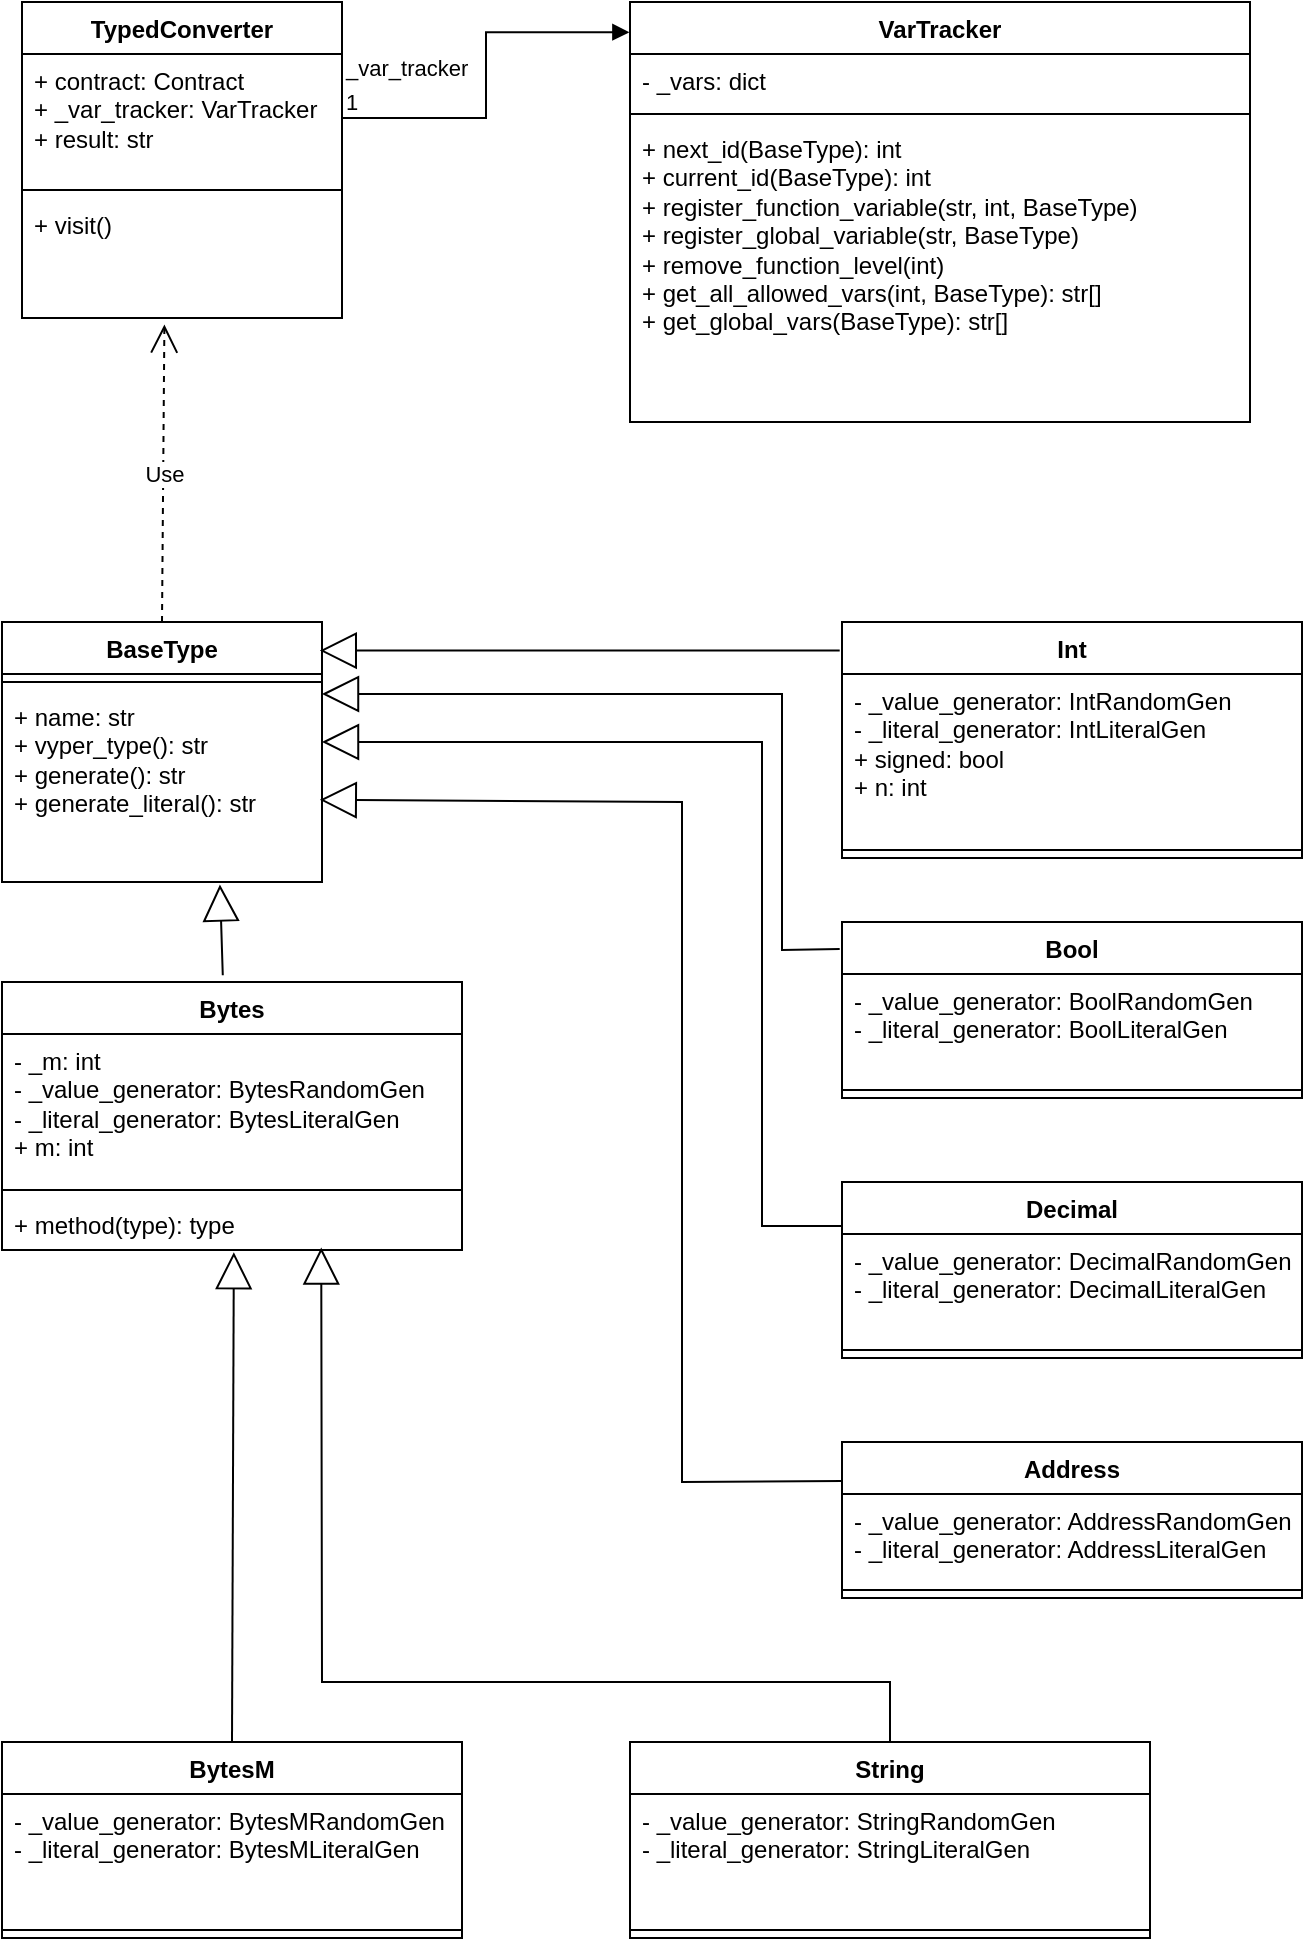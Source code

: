 <mxfile version="22.1.11" type="device">
  <diagram id="C5RBs43oDa-KdzZeNtuy" name="Page-1">
    <mxGraphModel dx="1837" dy="1215" grid="1" gridSize="10" guides="1" tooltips="1" connect="1" arrows="1" fold="1" page="1" pageScale="1" pageWidth="827" pageHeight="1169" math="0" shadow="0">
      <root>
        <mxCell id="WIyWlLk6GJQsqaUBKTNV-0" />
        <mxCell id="WIyWlLk6GJQsqaUBKTNV-1" parent="WIyWlLk6GJQsqaUBKTNV-0" />
        <mxCell id="ISVeEO2FduPhNv_mHLYn-1" value="TypedConverter" style="swimlane;fontStyle=1;align=center;verticalAlign=top;childLayout=stackLayout;horizontal=1;startSize=26;horizontalStack=0;resizeParent=1;resizeParentMax=0;resizeLast=0;collapsible=1;marginBottom=0;whiteSpace=wrap;html=1;" vertex="1" parent="WIyWlLk6GJQsqaUBKTNV-1">
          <mxGeometry x="110" y="110" width="160" height="158" as="geometry" />
        </mxCell>
        <mxCell id="ISVeEO2FduPhNv_mHLYn-2" value="+ contract: Contract&lt;br&gt;+ _var_tracker: VarTracker&lt;br&gt;+ result: str" style="text;strokeColor=none;fillColor=none;align=left;verticalAlign=top;spacingLeft=4;spacingRight=4;overflow=hidden;rotatable=0;points=[[0,0.5],[1,0.5]];portConstraint=eastwest;whiteSpace=wrap;html=1;" vertex="1" parent="ISVeEO2FduPhNv_mHLYn-1">
          <mxGeometry y="26" width="160" height="64" as="geometry" />
        </mxCell>
        <mxCell id="ISVeEO2FduPhNv_mHLYn-3" value="" style="line;strokeWidth=1;fillColor=none;align=left;verticalAlign=middle;spacingTop=-1;spacingLeft=3;spacingRight=3;rotatable=0;labelPosition=right;points=[];portConstraint=eastwest;strokeColor=inherit;" vertex="1" parent="ISVeEO2FduPhNv_mHLYn-1">
          <mxGeometry y="90" width="160" height="8" as="geometry" />
        </mxCell>
        <mxCell id="ISVeEO2FduPhNv_mHLYn-4" value="+ visit()" style="text;strokeColor=none;fillColor=none;align=left;verticalAlign=top;spacingLeft=4;spacingRight=4;overflow=hidden;rotatable=0;points=[[0,0.5],[1,0.5]];portConstraint=eastwest;whiteSpace=wrap;html=1;" vertex="1" parent="ISVeEO2FduPhNv_mHLYn-1">
          <mxGeometry y="98" width="160" height="60" as="geometry" />
        </mxCell>
        <mxCell id="ISVeEO2FduPhNv_mHLYn-5" value="VarTracker" style="swimlane;fontStyle=1;align=center;verticalAlign=top;childLayout=stackLayout;horizontal=1;startSize=26;horizontalStack=0;resizeParent=1;resizeParentMax=0;resizeLast=0;collapsible=1;marginBottom=0;whiteSpace=wrap;html=1;" vertex="1" parent="WIyWlLk6GJQsqaUBKTNV-1">
          <mxGeometry x="414" y="110" width="310" height="210" as="geometry" />
        </mxCell>
        <mxCell id="ISVeEO2FduPhNv_mHLYn-6" value="- _vars: dict" style="text;strokeColor=none;fillColor=none;align=left;verticalAlign=top;spacingLeft=4;spacingRight=4;overflow=hidden;rotatable=0;points=[[0,0.5],[1,0.5]];portConstraint=eastwest;whiteSpace=wrap;html=1;" vertex="1" parent="ISVeEO2FduPhNv_mHLYn-5">
          <mxGeometry y="26" width="310" height="26" as="geometry" />
        </mxCell>
        <mxCell id="ISVeEO2FduPhNv_mHLYn-7" value="" style="line;strokeWidth=1;fillColor=none;align=left;verticalAlign=middle;spacingTop=-1;spacingLeft=3;spacingRight=3;rotatable=0;labelPosition=right;points=[];portConstraint=eastwest;strokeColor=inherit;" vertex="1" parent="ISVeEO2FduPhNv_mHLYn-5">
          <mxGeometry y="52" width="310" height="8" as="geometry" />
        </mxCell>
        <mxCell id="ISVeEO2FduPhNv_mHLYn-8" value="+&amp;nbsp;next_id&lt;span style=&quot;background-color: initial;&quot;&gt;(BaseType): int&lt;br&gt;&lt;/span&gt;+ current_id(BaseType): int&lt;br&gt;+&amp;nbsp;register_function_variable(str, int, BaseType)&lt;br&gt;+&amp;nbsp;register_global_variable(str, BaseType)&lt;br&gt;+&amp;nbsp;remove_function_level(int)&lt;br&gt;+&amp;nbsp;get_all_allowed_vars(int, BaseType): str[]&lt;br&gt;+ get_global_vars(BaseType): str[]" style="text;strokeColor=none;fillColor=none;align=left;verticalAlign=top;spacingLeft=4;spacingRight=4;overflow=hidden;rotatable=0;points=[[0,0.5],[1,0.5]];portConstraint=eastwest;whiteSpace=wrap;html=1;" vertex="1" parent="ISVeEO2FduPhNv_mHLYn-5">
          <mxGeometry y="60" width="310" height="150" as="geometry" />
        </mxCell>
        <mxCell id="ISVeEO2FduPhNv_mHLYn-11" value="BaseType" style="swimlane;fontStyle=1;align=center;verticalAlign=top;childLayout=stackLayout;horizontal=1;startSize=26;horizontalStack=0;resizeParent=1;resizeParentMax=0;resizeLast=0;collapsible=1;marginBottom=0;whiteSpace=wrap;html=1;" vertex="1" parent="WIyWlLk6GJQsqaUBKTNV-1">
          <mxGeometry x="100" y="420" width="160" height="130" as="geometry" />
        </mxCell>
        <mxCell id="ISVeEO2FduPhNv_mHLYn-13" value="" style="line;strokeWidth=1;fillColor=none;align=left;verticalAlign=middle;spacingTop=-1;spacingLeft=3;spacingRight=3;rotatable=0;labelPosition=right;points=[];portConstraint=eastwest;strokeColor=inherit;" vertex="1" parent="ISVeEO2FduPhNv_mHLYn-11">
          <mxGeometry y="26" width="160" height="8" as="geometry" />
        </mxCell>
        <mxCell id="ISVeEO2FduPhNv_mHLYn-14" value="+&amp;nbsp;name: str&lt;br&gt;+ vyper_type(): str&lt;br&gt;+&amp;nbsp;generate(): str&lt;br&gt;+&amp;nbsp;generate_literal(): str" style="text;strokeColor=none;fillColor=none;align=left;verticalAlign=top;spacingLeft=4;spacingRight=4;overflow=hidden;rotatable=0;points=[[0,0.5],[1,0.5]];portConstraint=eastwest;whiteSpace=wrap;html=1;" vertex="1" parent="ISVeEO2FduPhNv_mHLYn-11">
          <mxGeometry y="34" width="160" height="96" as="geometry" />
        </mxCell>
        <mxCell id="ISVeEO2FduPhNv_mHLYn-15" value="Bytes" style="swimlane;fontStyle=1;align=center;verticalAlign=top;childLayout=stackLayout;horizontal=1;startSize=26;horizontalStack=0;resizeParent=1;resizeParentMax=0;resizeLast=0;collapsible=1;marginBottom=0;whiteSpace=wrap;html=1;" vertex="1" parent="WIyWlLk6GJQsqaUBKTNV-1">
          <mxGeometry x="100" y="600" width="230" height="134" as="geometry" />
        </mxCell>
        <mxCell id="ISVeEO2FduPhNv_mHLYn-16" value="- _m: int&lt;br&gt;- _value_generator: BytesRandomGen&lt;br&gt;- _literal_generator: BytesLiteralGen&lt;br&gt;+ m: int" style="text;strokeColor=none;fillColor=none;align=left;verticalAlign=top;spacingLeft=4;spacingRight=4;overflow=hidden;rotatable=0;points=[[0,0.5],[1,0.5]];portConstraint=eastwest;whiteSpace=wrap;html=1;" vertex="1" parent="ISVeEO2FduPhNv_mHLYn-15">
          <mxGeometry y="26" width="230" height="74" as="geometry" />
        </mxCell>
        <mxCell id="ISVeEO2FduPhNv_mHLYn-17" value="" style="line;strokeWidth=1;fillColor=none;align=left;verticalAlign=middle;spacingTop=-1;spacingLeft=3;spacingRight=3;rotatable=0;labelPosition=right;points=[];portConstraint=eastwest;strokeColor=inherit;" vertex="1" parent="ISVeEO2FduPhNv_mHLYn-15">
          <mxGeometry y="100" width="230" height="8" as="geometry" />
        </mxCell>
        <mxCell id="ISVeEO2FduPhNv_mHLYn-18" value="+ method(type): type" style="text;strokeColor=none;fillColor=none;align=left;verticalAlign=top;spacingLeft=4;spacingRight=4;overflow=hidden;rotatable=0;points=[[0,0.5],[1,0.5]];portConstraint=eastwest;whiteSpace=wrap;html=1;" vertex="1" parent="ISVeEO2FduPhNv_mHLYn-15">
          <mxGeometry y="108" width="230" height="26" as="geometry" />
        </mxCell>
        <mxCell id="ISVeEO2FduPhNv_mHLYn-19" value="" style="endArrow=block;endSize=16;endFill=0;html=1;rounded=0;exitX=0.48;exitY=-0.025;exitDx=0;exitDy=0;exitPerimeter=0;entryX=0.681;entryY=1.013;entryDx=0;entryDy=0;entryPerimeter=0;" edge="1" parent="WIyWlLk6GJQsqaUBKTNV-1" source="ISVeEO2FduPhNv_mHLYn-15" target="ISVeEO2FduPhNv_mHLYn-14">
          <mxGeometry x="0.215" y="-40" width="160" relative="1" as="geometry">
            <mxPoint x="320" y="620" as="sourcePoint" />
            <mxPoint x="480" y="620" as="targetPoint" />
            <mxPoint as="offset" />
          </mxGeometry>
        </mxCell>
        <mxCell id="ISVeEO2FduPhNv_mHLYn-20" value="BytesM" style="swimlane;fontStyle=1;align=center;verticalAlign=top;childLayout=stackLayout;horizontal=1;startSize=26;horizontalStack=0;resizeParent=1;resizeParentMax=0;resizeLast=0;collapsible=1;marginBottom=0;whiteSpace=wrap;html=1;" vertex="1" parent="WIyWlLk6GJQsqaUBKTNV-1">
          <mxGeometry x="100" y="980" width="230" height="98" as="geometry" />
        </mxCell>
        <mxCell id="ISVeEO2FduPhNv_mHLYn-21" value="- _value_generator: BytesMRandomGen&lt;br style=&quot;border-color: var(--border-color);&quot;&gt;- _literal_generator: BytesMLiteralGen" style="text;strokeColor=none;fillColor=none;align=left;verticalAlign=top;spacingLeft=4;spacingRight=4;overflow=hidden;rotatable=0;points=[[0,0.5],[1,0.5]];portConstraint=eastwest;whiteSpace=wrap;html=1;" vertex="1" parent="ISVeEO2FduPhNv_mHLYn-20">
          <mxGeometry y="26" width="230" height="64" as="geometry" />
        </mxCell>
        <mxCell id="ISVeEO2FduPhNv_mHLYn-22" value="" style="line;strokeWidth=1;fillColor=none;align=left;verticalAlign=middle;spacingTop=-1;spacingLeft=3;spacingRight=3;rotatable=0;labelPosition=right;points=[];portConstraint=eastwest;strokeColor=inherit;" vertex="1" parent="ISVeEO2FduPhNv_mHLYn-20">
          <mxGeometry y="90" width="230" height="8" as="geometry" />
        </mxCell>
        <mxCell id="ISVeEO2FduPhNv_mHLYn-25" value="&lt;br&gt;" style="endArrow=block;endSize=16;endFill=0;html=1;rounded=0;exitX=0.5;exitY=0;exitDx=0;exitDy=0;entryX=0.504;entryY=1.041;entryDx=0;entryDy=0;entryPerimeter=0;" edge="1" parent="WIyWlLk6GJQsqaUBKTNV-1" source="ISVeEO2FduPhNv_mHLYn-20" target="ISVeEO2FduPhNv_mHLYn-18">
          <mxGeometry width="160" relative="1" as="geometry">
            <mxPoint x="320" y="840" as="sourcePoint" />
            <mxPoint x="480" y="840" as="targetPoint" />
          </mxGeometry>
        </mxCell>
        <mxCell id="ISVeEO2FduPhNv_mHLYn-26" value="String" style="swimlane;fontStyle=1;align=center;verticalAlign=top;childLayout=stackLayout;horizontal=1;startSize=26;horizontalStack=0;resizeParent=1;resizeParentMax=0;resizeLast=0;collapsible=1;marginBottom=0;whiteSpace=wrap;html=1;" vertex="1" parent="WIyWlLk6GJQsqaUBKTNV-1">
          <mxGeometry x="414" y="980" width="260" height="98" as="geometry" />
        </mxCell>
        <mxCell id="ISVeEO2FduPhNv_mHLYn-27" value="- _value_generator: StringRandomGen&lt;br style=&quot;border-color: var(--border-color);&quot;&gt;- _literal_generator: StringLiteralGen" style="text;strokeColor=none;fillColor=none;align=left;verticalAlign=top;spacingLeft=4;spacingRight=4;overflow=hidden;rotatable=0;points=[[0,0.5],[1,0.5]];portConstraint=eastwest;whiteSpace=wrap;html=1;" vertex="1" parent="ISVeEO2FduPhNv_mHLYn-26">
          <mxGeometry y="26" width="260" height="64" as="geometry" />
        </mxCell>
        <mxCell id="ISVeEO2FduPhNv_mHLYn-28" value="" style="line;strokeWidth=1;fillColor=none;align=left;verticalAlign=middle;spacingTop=-1;spacingLeft=3;spacingRight=3;rotatable=0;labelPosition=right;points=[];portConstraint=eastwest;strokeColor=inherit;" vertex="1" parent="ISVeEO2FduPhNv_mHLYn-26">
          <mxGeometry y="90" width="260" height="8" as="geometry" />
        </mxCell>
        <mxCell id="ISVeEO2FduPhNv_mHLYn-30" value="" style="endArrow=block;endSize=16;endFill=0;html=1;rounded=0;exitX=0.5;exitY=0;exitDx=0;exitDy=0;entryX=0.694;entryY=0.953;entryDx=0;entryDy=0;entryPerimeter=0;" edge="1" parent="WIyWlLk6GJQsqaUBKTNV-1" source="ISVeEO2FduPhNv_mHLYn-26" target="ISVeEO2FduPhNv_mHLYn-18">
          <mxGeometry width="160" relative="1" as="geometry">
            <mxPoint x="320" y="730" as="sourcePoint" />
            <mxPoint x="480" y="730" as="targetPoint" />
            <Array as="points">
              <mxPoint x="544" y="950" />
              <mxPoint x="260" y="950" />
            </Array>
          </mxGeometry>
        </mxCell>
        <mxCell id="ISVeEO2FduPhNv_mHLYn-31" value="Int" style="swimlane;fontStyle=1;align=center;verticalAlign=top;childLayout=stackLayout;horizontal=1;startSize=26;horizontalStack=0;resizeParent=1;resizeParentMax=0;resizeLast=0;collapsible=1;marginBottom=0;whiteSpace=wrap;html=1;" vertex="1" parent="WIyWlLk6GJQsqaUBKTNV-1">
          <mxGeometry x="520" y="420" width="230" height="118" as="geometry" />
        </mxCell>
        <mxCell id="ISVeEO2FduPhNv_mHLYn-32" value="- _value_generator: IntRandomGen&lt;br style=&quot;border-color: var(--border-color);&quot;&gt;- _literal_generator: IntLiteralGen&lt;br&gt;+ signed: bool&lt;br&gt;+ n: int" style="text;strokeColor=none;fillColor=none;align=left;verticalAlign=top;spacingLeft=4;spacingRight=4;overflow=hidden;rotatable=0;points=[[0,0.5],[1,0.5]];portConstraint=eastwest;whiteSpace=wrap;html=1;" vertex="1" parent="ISVeEO2FduPhNv_mHLYn-31">
          <mxGeometry y="26" width="230" height="84" as="geometry" />
        </mxCell>
        <mxCell id="ISVeEO2FduPhNv_mHLYn-33" value="" style="line;strokeWidth=1;fillColor=none;align=left;verticalAlign=middle;spacingTop=-1;spacingLeft=3;spacingRight=3;rotatable=0;labelPosition=right;points=[];portConstraint=eastwest;strokeColor=inherit;" vertex="1" parent="ISVeEO2FduPhNv_mHLYn-31">
          <mxGeometry y="110" width="230" height="8" as="geometry" />
        </mxCell>
        <mxCell id="ISVeEO2FduPhNv_mHLYn-37" value="" style="endArrow=block;endSize=16;endFill=0;html=1;rounded=0;exitX=-0.005;exitY=0.121;exitDx=0;exitDy=0;exitPerimeter=0;entryX=0.993;entryY=0.11;entryDx=0;entryDy=0;entryPerimeter=0;" edge="1" parent="WIyWlLk6GJQsqaUBKTNV-1" source="ISVeEO2FduPhNv_mHLYn-31" target="ISVeEO2FduPhNv_mHLYn-11">
          <mxGeometry width="160" relative="1" as="geometry">
            <mxPoint x="320" y="630" as="sourcePoint" />
            <mxPoint x="480" y="630" as="targetPoint" />
          </mxGeometry>
        </mxCell>
        <mxCell id="ISVeEO2FduPhNv_mHLYn-38" value="Bool" style="swimlane;fontStyle=1;align=center;verticalAlign=top;childLayout=stackLayout;horizontal=1;startSize=26;horizontalStack=0;resizeParent=1;resizeParentMax=0;resizeLast=0;collapsible=1;marginBottom=0;whiteSpace=wrap;html=1;" vertex="1" parent="WIyWlLk6GJQsqaUBKTNV-1">
          <mxGeometry x="520" y="570" width="230" height="88" as="geometry" />
        </mxCell>
        <mxCell id="ISVeEO2FduPhNv_mHLYn-39" value="- _value_generator: BoolRandomGen&lt;br style=&quot;border-color: var(--border-color);&quot;&gt;- _literal_generator: BoolLiteralGen" style="text;strokeColor=none;fillColor=none;align=left;verticalAlign=top;spacingLeft=4;spacingRight=4;overflow=hidden;rotatable=0;points=[[0,0.5],[1,0.5]];portConstraint=eastwest;whiteSpace=wrap;html=1;" vertex="1" parent="ISVeEO2FduPhNv_mHLYn-38">
          <mxGeometry y="26" width="230" height="54" as="geometry" />
        </mxCell>
        <mxCell id="ISVeEO2FduPhNv_mHLYn-40" value="" style="line;strokeWidth=1;fillColor=none;align=left;verticalAlign=middle;spacingTop=-1;spacingLeft=3;spacingRight=3;rotatable=0;labelPosition=right;points=[];portConstraint=eastwest;strokeColor=inherit;" vertex="1" parent="ISVeEO2FduPhNv_mHLYn-38">
          <mxGeometry y="80" width="230" height="8" as="geometry" />
        </mxCell>
        <mxCell id="ISVeEO2FduPhNv_mHLYn-42" value="&lt;br&gt;" style="endArrow=block;endSize=16;endFill=0;html=1;rounded=0;exitX=-0.005;exitY=0.154;exitDx=0;exitDy=0;exitPerimeter=0;" edge="1" parent="WIyWlLk6GJQsqaUBKTNV-1" source="ISVeEO2FduPhNv_mHLYn-38">
          <mxGeometry width="160" relative="1" as="geometry">
            <mxPoint x="320" y="630" as="sourcePoint" />
            <mxPoint x="260" y="456" as="targetPoint" />
            <Array as="points">
              <mxPoint x="490" y="584" />
              <mxPoint x="490" y="456" />
            </Array>
          </mxGeometry>
        </mxCell>
        <mxCell id="ISVeEO2FduPhNv_mHLYn-43" value="Decimal" style="swimlane;fontStyle=1;align=center;verticalAlign=top;childLayout=stackLayout;horizontal=1;startSize=26;horizontalStack=0;resizeParent=1;resizeParentMax=0;resizeLast=0;collapsible=1;marginBottom=0;whiteSpace=wrap;html=1;" vertex="1" parent="WIyWlLk6GJQsqaUBKTNV-1">
          <mxGeometry x="520" y="700" width="230" height="88" as="geometry" />
        </mxCell>
        <mxCell id="ISVeEO2FduPhNv_mHLYn-44" value="- _value_generator: DecimalRandomGen&lt;br style=&quot;border-color: var(--border-color);&quot;&gt;- _literal_generator: DecimalLiteralGen" style="text;strokeColor=none;fillColor=none;align=left;verticalAlign=top;spacingLeft=4;spacingRight=4;overflow=hidden;rotatable=0;points=[[0,0.5],[1,0.5]];portConstraint=eastwest;whiteSpace=wrap;html=1;" vertex="1" parent="ISVeEO2FduPhNv_mHLYn-43">
          <mxGeometry y="26" width="230" height="54" as="geometry" />
        </mxCell>
        <mxCell id="ISVeEO2FduPhNv_mHLYn-45" value="" style="line;strokeWidth=1;fillColor=none;align=left;verticalAlign=middle;spacingTop=-1;spacingLeft=3;spacingRight=3;rotatable=0;labelPosition=right;points=[];portConstraint=eastwest;strokeColor=inherit;" vertex="1" parent="ISVeEO2FduPhNv_mHLYn-43">
          <mxGeometry y="80" width="230" height="8" as="geometry" />
        </mxCell>
        <mxCell id="ISVeEO2FduPhNv_mHLYn-47" value="" style="endArrow=block;endSize=16;endFill=0;html=1;rounded=0;exitX=0;exitY=0.25;exitDx=0;exitDy=0;" edge="1" parent="WIyWlLk6GJQsqaUBKTNV-1" source="ISVeEO2FduPhNv_mHLYn-43">
          <mxGeometry width="160" relative="1" as="geometry">
            <mxPoint x="320" y="760" as="sourcePoint" />
            <mxPoint x="260" y="480" as="targetPoint" />
            <Array as="points">
              <mxPoint x="480" y="722" />
              <mxPoint x="480" y="480" />
            </Array>
          </mxGeometry>
        </mxCell>
        <mxCell id="ISVeEO2FduPhNv_mHLYn-48" value="Address" style="swimlane;fontStyle=1;align=center;verticalAlign=top;childLayout=stackLayout;horizontal=1;startSize=26;horizontalStack=0;resizeParent=1;resizeParentMax=0;resizeLast=0;collapsible=1;marginBottom=0;whiteSpace=wrap;html=1;" vertex="1" parent="WIyWlLk6GJQsqaUBKTNV-1">
          <mxGeometry x="520" y="830" width="230" height="78" as="geometry" />
        </mxCell>
        <mxCell id="ISVeEO2FduPhNv_mHLYn-49" value="- _value_generator: AddressRandomGen&lt;br style=&quot;border-color: var(--border-color);&quot;&gt;- _literal_generator: AddressLiteralGen" style="text;strokeColor=none;fillColor=none;align=left;verticalAlign=top;spacingLeft=4;spacingRight=4;overflow=hidden;rotatable=0;points=[[0,0.5],[1,0.5]];portConstraint=eastwest;whiteSpace=wrap;html=1;" vertex="1" parent="ISVeEO2FduPhNv_mHLYn-48">
          <mxGeometry y="26" width="230" height="44" as="geometry" />
        </mxCell>
        <mxCell id="ISVeEO2FduPhNv_mHLYn-50" value="" style="line;strokeWidth=1;fillColor=none;align=left;verticalAlign=middle;spacingTop=-1;spacingLeft=3;spacingRight=3;rotatable=0;labelPosition=right;points=[];portConstraint=eastwest;strokeColor=inherit;" vertex="1" parent="ISVeEO2FduPhNv_mHLYn-48">
          <mxGeometry y="70" width="230" height="8" as="geometry" />
        </mxCell>
        <mxCell id="ISVeEO2FduPhNv_mHLYn-52" value="" style="endArrow=block;endSize=16;endFill=0;html=1;rounded=0;exitX=0;exitY=0.25;exitDx=0;exitDy=0;entryX=0.993;entryY=0.572;entryDx=0;entryDy=0;entryPerimeter=0;" edge="1" parent="WIyWlLk6GJQsqaUBKTNV-1" source="ISVeEO2FduPhNv_mHLYn-48" target="ISVeEO2FduPhNv_mHLYn-14">
          <mxGeometry width="160" relative="1" as="geometry">
            <mxPoint x="320" y="700" as="sourcePoint" />
            <mxPoint x="310" y="550" as="targetPoint" />
            <Array as="points">
              <mxPoint x="440" y="850" />
              <mxPoint x="440" y="510" />
            </Array>
          </mxGeometry>
        </mxCell>
        <mxCell id="ISVeEO2FduPhNv_mHLYn-53" value="Use" style="endArrow=open;endSize=12;dashed=1;html=1;rounded=0;exitX=0.5;exitY=0;exitDx=0;exitDy=0;entryX=0.445;entryY=1.054;entryDx=0;entryDy=0;entryPerimeter=0;" edge="1" parent="WIyWlLk6GJQsqaUBKTNV-1" source="ISVeEO2FduPhNv_mHLYn-11" target="ISVeEO2FduPhNv_mHLYn-4">
          <mxGeometry width="160" relative="1" as="geometry">
            <mxPoint x="370" y="330" as="sourcePoint" />
            <mxPoint x="530" y="330" as="targetPoint" />
          </mxGeometry>
        </mxCell>
        <mxCell id="ISVeEO2FduPhNv_mHLYn-54" value="_var_tracker" style="endArrow=block;endFill=1;html=1;edgeStyle=orthogonalEdgeStyle;align=left;verticalAlign=top;rounded=0;exitX=1;exitY=0.5;exitDx=0;exitDy=0;entryX=-0.001;entryY=0.072;entryDx=0;entryDy=0;entryPerimeter=0;" edge="1" parent="WIyWlLk6GJQsqaUBKTNV-1" source="ISVeEO2FduPhNv_mHLYn-2" target="ISVeEO2FduPhNv_mHLYn-5">
          <mxGeometry x="-1" y="38" relative="1" as="geometry">
            <mxPoint x="530" y="330" as="sourcePoint" />
            <mxPoint x="360" y="350" as="targetPoint" />
            <mxPoint as="offset" />
          </mxGeometry>
        </mxCell>
        <mxCell id="ISVeEO2FduPhNv_mHLYn-55" value="1" style="edgeLabel;resizable=0;html=1;align=left;verticalAlign=bottom;" connectable="0" vertex="1" parent="ISVeEO2FduPhNv_mHLYn-54">
          <mxGeometry x="-1" relative="1" as="geometry" />
        </mxCell>
      </root>
    </mxGraphModel>
  </diagram>
</mxfile>
